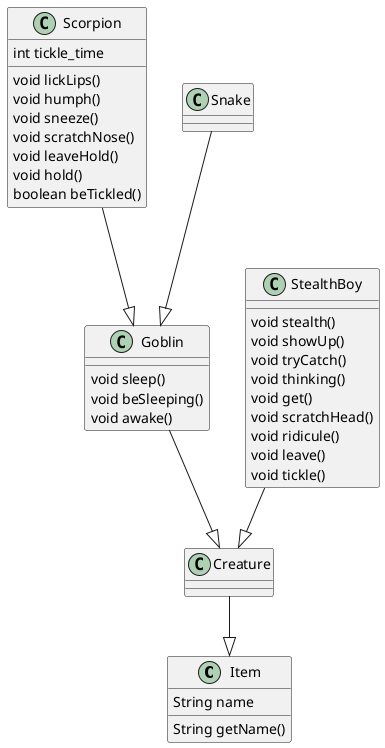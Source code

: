 @startuml

class Item {
    String name
    String getName()
}

class Creature{
}

class Goblin{
    void sleep()
    void beSleeping()
    void awake()
}

class Scorpion{
    int tickle_time
    void lickLips()
    void humph()
    void sneeze()
    void scratchNose()
    void leaveHold()
    void hold()
    boolean beTickled()
}

class Snake {
}

class StealthBoy{
    void stealth()
    void showUp()
    void tryCatch()
    void thinking()
    void get()
    void scratchHead()
    void ridicule()
    void leave()
    void tickle()
}

Creature --|> Item

Goblin --|> Creature

Scorpion --|> Goblin

Snake --|> Goblin

StealthBoy --|> Creature

@enduml